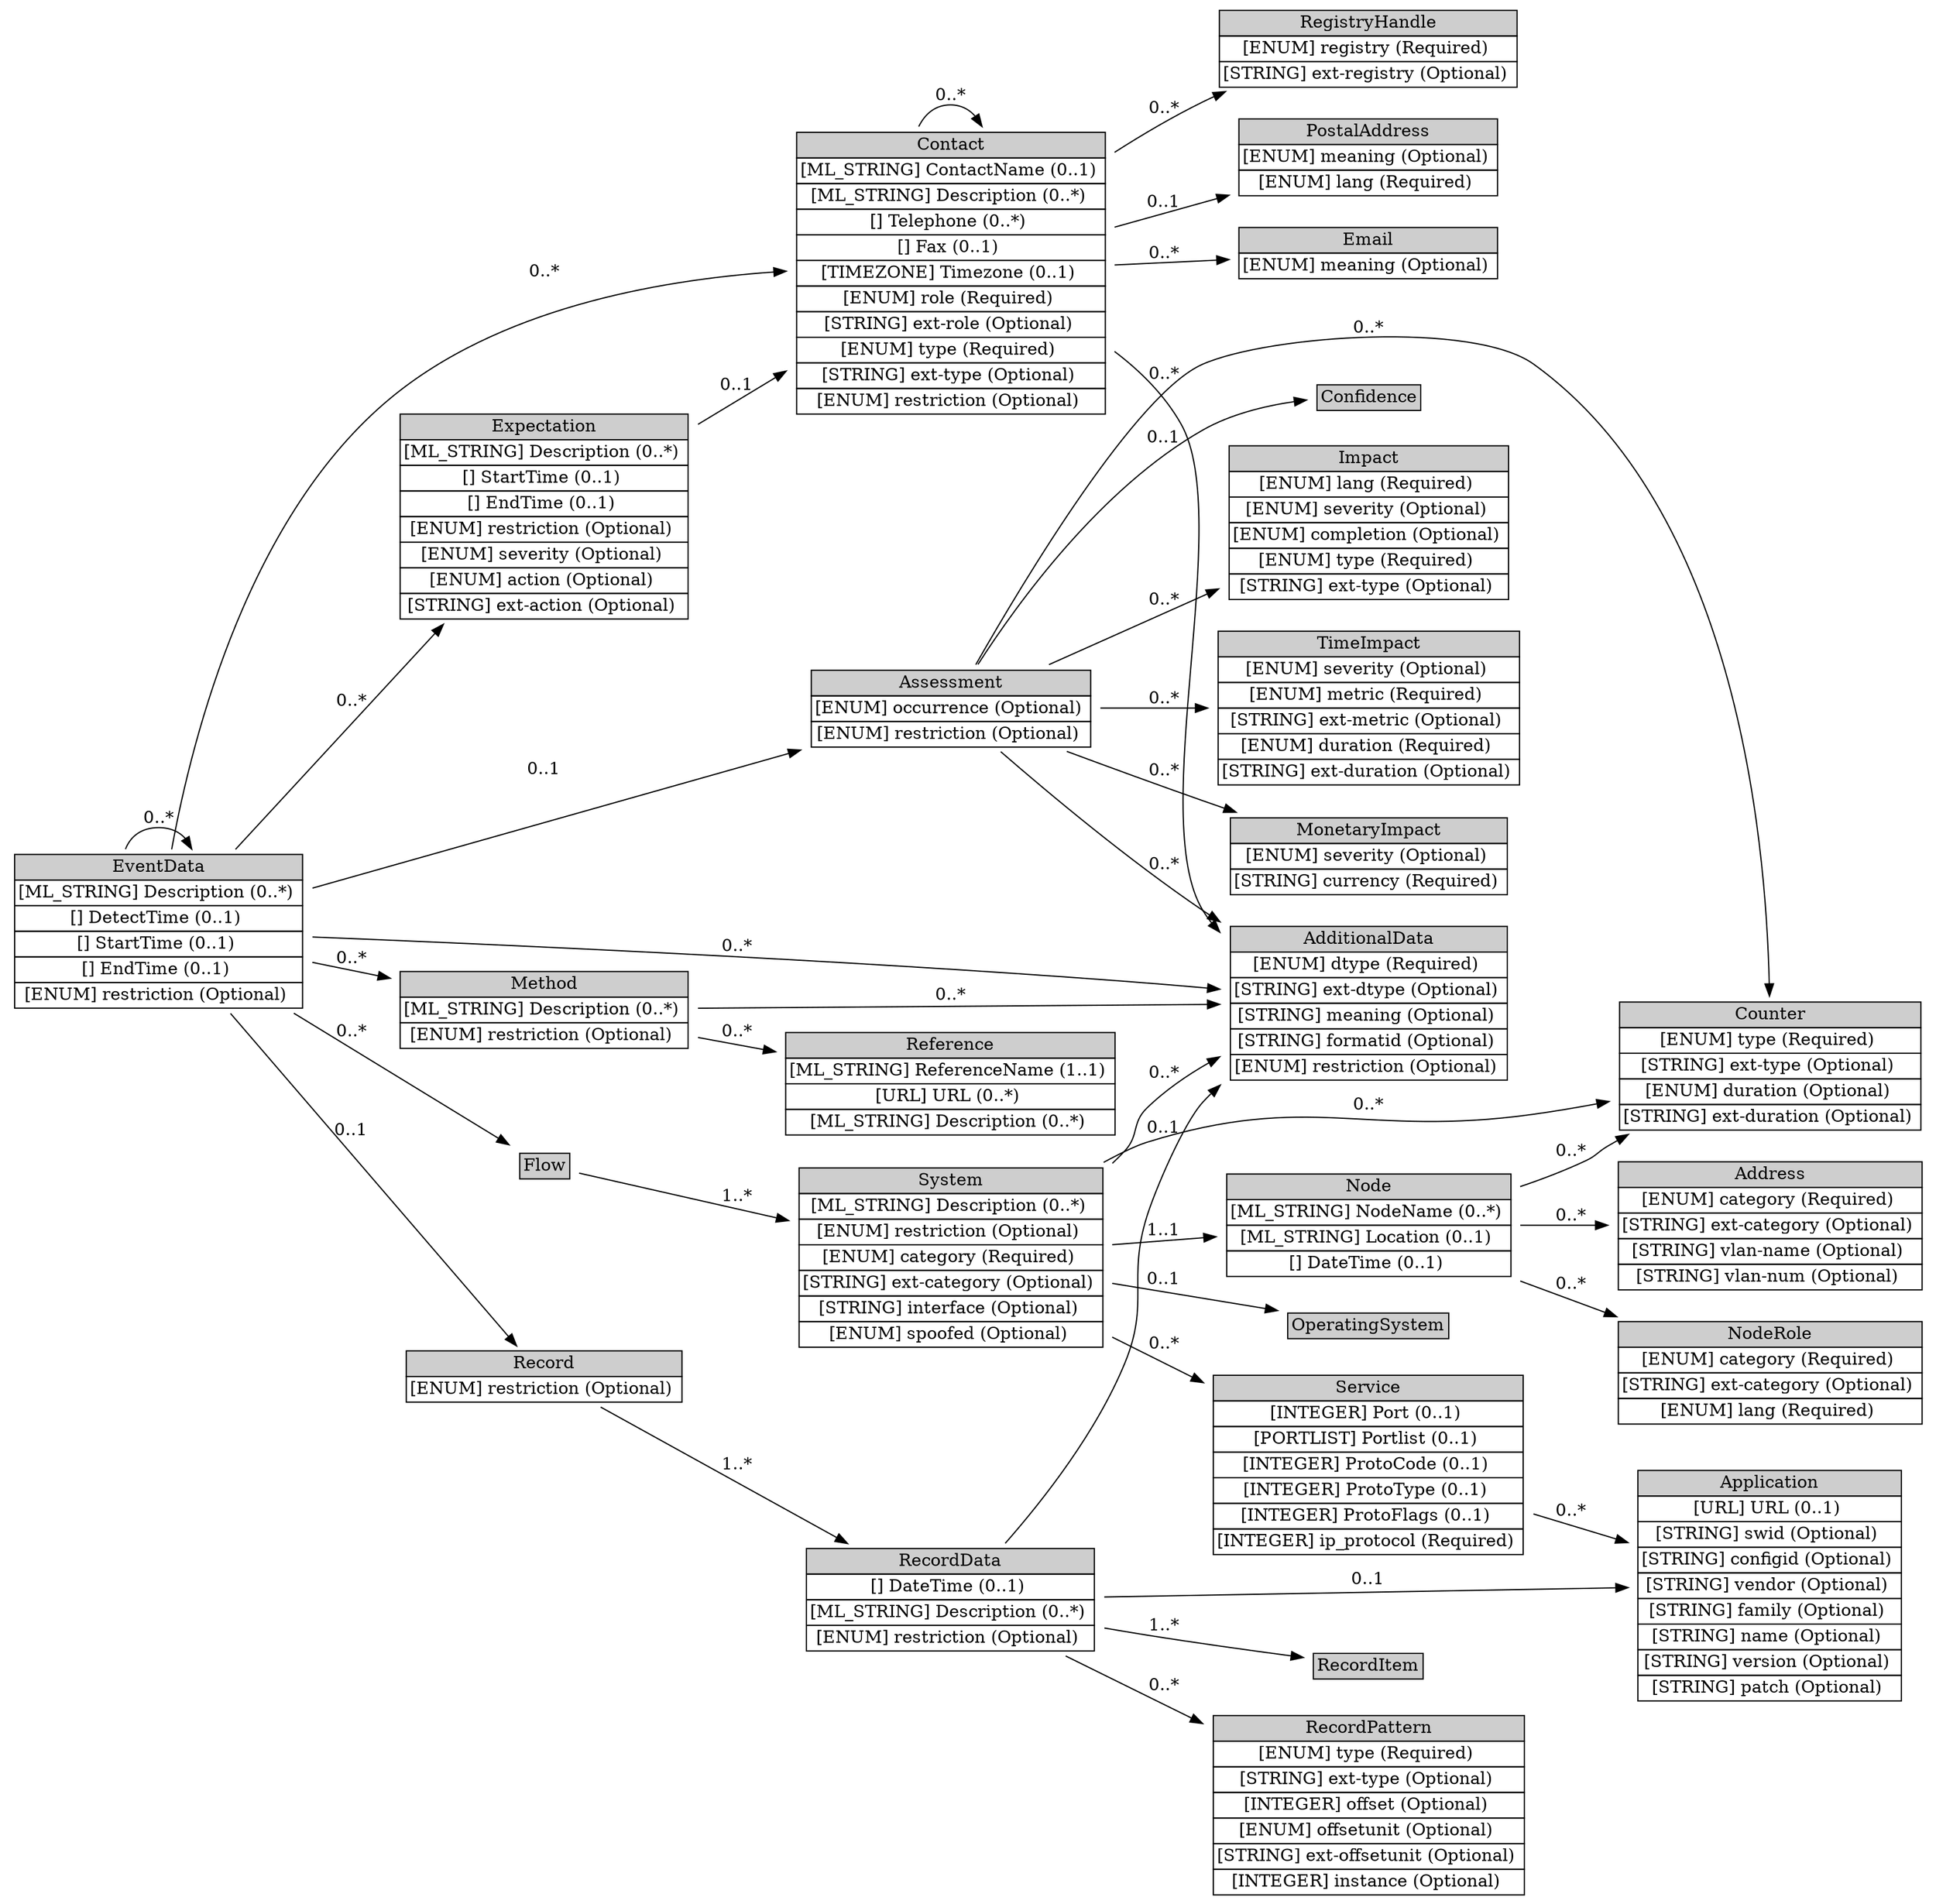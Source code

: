 digraph EventData {
	graph [rankdir=LR];
	node [label="\N"];
	graph [bb="0,0,1542,1506"];
	EventData [label=<<table BORDER="0" CELLBORDER="1" CELLSPACING="0"> <tr > <td BGCOLOR="#CECECE" HREF="#" TITLE="The EventData class describes a particular event of the incident for a given set of hosts or networks. This description includes the systems from which the activity originated and those targeted, an assessment of the techniques used by the intruder, the impact of the activity on the organization, and any forensic evidence discovered. ">EventData</td> </tr>" %<tr><td HREF="#" TITLE="A free-form textual description of the event.">[ML_STRING] Description (0..*) </td></tr>%<tr><td HREF="#" TITLE="The time the event was detected.">[] DetectTime (0..1) </td></tr>%<tr><td HREF="#" TITLE="The time the event started.">[] StartTime (0..1) </td></tr>%<tr><td HREF="#" TITLE="The time the event ended.">[] EndTime (0..1) </td></tr>%<tr><td HREF="#" TITLE="This attribute is defined in Section 3.2.">[ENUM] restriction (Optional) </td></tr>%</table>>, shape=plaintext, pos="122,779", width="3.3611", height="1.7917"];
	Contact [label=<<table BORDER="0" CELLBORDER="1" CELLSPACING="0"> <tr > <td BGCOLOR="#CECECE" HREF="#" TITLE="The Contact class describes contact information for organizations and personnel involved in the incident. This class allows for the naming of the involved party, specifying contact information for them, and identifying their role in the incident. ">Contact</td> </tr>" %<tr><td HREF="#" TITLE="The name of the contact.  The contact may either be an organization or a person.  The type attribute disambiguates the semantics.">[ML_STRING] ContactName (0..1) </td></tr>%<tr><td HREF="#" TITLE="A free-form description of this contact.  In the case of a person, this is often the organizational title of the individual.">[ML_STRING] Description (0..*) </td></tr>%<tr><td HREF="#" TITLE="The telephone number of the contact.">[] Telephone (0..*) </td></tr>%<tr><td HREF="#" TITLE="The facsimile telephone number of the contact.">[] Fax (0..1) </td></tr>%<tr><td HREF="#" TITLE="The timezone in which the contact resides formatted according to Section 2.9.">[TIMEZONE] Timezone (0..1) </td></tr>%<tr><td HREF="#" TITLE="Indicates the role the contact fulfills.  This attribute is defined as an enumerated list:">[ENUM] role (Required) </td></tr>%<tr><td HREF="#" TITLE="A means by which to extend the role attribute. See Section 5.1.">[STRING] ext-role (Optional) </td></tr>%<tr><td HREF="#" TITLE="Indicates the type of contact being described. This attribute is defined as an enumerated list:">[ENUM] type (Required) </td></tr>%<tr><td HREF="#" TITLE="A means by which to extend the type attribute. See Section 5.1.">[STRING] ext-type (Optional) </td></tr>%<tr><td HREF="#" TITLE="This attribute is defined in Section 3.2.">[ENUM] restriction (Optional) </td></tr>%</table>>, shape=plaintext, pos="754,1297", width="3.6111", height="3.1806"];
	RegistryHandle [label=<<table BORDER="0" CELLBORDER="1" CELLSPACING="0"> <tr > <td BGCOLOR="#CECECE" HREF="#" TITLE="The RegistryHandle class represents a handle into an Internet registry or community-specific database. The handle is specified in the element content and the type attribute specifies the database. ">RegistryHandle</td> </tr>" %<tr><td HREF="#" TITLE="The database to which the handle belongs.  The default value is &#39;local&#39;.  The possible values are:">[ENUM] registry (Required) </td></tr>%<tr><td HREF="#" TITLE="A means by which to extend the registry attribute.  See Section 5.1.">[STRING] ext-registry (Optional) </td></tr>%</table>>, shape=plaintext, pos="1089,1472", width="3.5", height="0.95833"];
	PostalAddress [label=<<table BORDER="0" CELLBORDER="1" CELLSPACING="0"> <tr > <td BGCOLOR="#CECECE" HREF="#" TITLE="The PostalAddress class specifies a postal address formatted according to the POSTAL data type (Section 2.11). ">PostalAddress</td> </tr>" %<tr><td HREF="#" TITLE="A free-form description of the element content.">[ENUM] meaning (Optional) </td></tr>%<tr><td HREF="#" TITLE="A valid language code per RFC 4646 [7] constrained by the definition of &quot;xs:language&quot;.  The interpretation of this code is described in Section 6.">[ENUM] lang (Required) </td></tr>%</table>>, shape=plaintext, pos="1089,1386", width="3.0278", height="0.95833"];
	Email [label=<<table BORDER="0" CELLBORDER="1" CELLSPACING="0"> <tr > <td BGCOLOR="#CECECE" HREF="#" TITLE="The Email class specifies an email address formatted according to EMAIL data type (Section 2.14). ">Email</td> </tr>" %<tr><td HREF="#" TITLE="A free-form description of the element content (e.g., hours of coverage for a given number).">[ENUM] meaning (Optional) </td></tr>%</table>>, shape=plaintext, pos="1089,1310", width="3.0278", height="0.68056"];
	AdditionalData [label=<<table BORDER="0" CELLBORDER="1" CELLSPACING="0"> <tr > <td BGCOLOR="#CECECE" HREF="#" TITLE="The AdditionalData class serves as an extension mechanism for information not otherwise represented in the data model. For relatively simple information, atomic data types (e.g., integers, strings) are provided with a mechanism to annotate their meaning. The class can also be used to extend the data model (and the associated Schema) to support proprietary extensions by encapsulating entire XML documents conforming to another Schema (e.g., IDMEF). A detailed discussion for extending the data model and the schema can be found in Section 5. ">AdditionalData</td> </tr>" %<tr><td HREF="#" TITLE="The data type of the element content.  The permitted values for this attribute are shown below.  The default value is &quot;string&quot;.">[ENUM] dtype (Required) </td></tr>%<tr><td HREF="#" TITLE="A means by which to extend the dtype attribute.  See Section 5.1.">[STRING] ext-dtype (Optional) </td></tr>%<tr><td HREF="#" TITLE="A free-form description of the element content.">[STRING] meaning (Optional) </td></tr>%<tr><td HREF="#" TITLE="An identifier referencing the format and semantics of the element content.">[STRING] formatid (Optional) </td></tr>%<tr><td HREF="#" TITLE="This attribute has been defined in Section 3.2.">[ENUM] restriction (Optional) </td></tr>%</table>>, shape=plaintext, pos="1089,716", width="3.2778", height="1.7917"];
	Assessment [label=<<table BORDER="0" CELLBORDER="1" CELLSPACING="0"> <tr > <td BGCOLOR="#CECECE" HREF="#" TITLE="The Assessment class describes the technical and non-technical repercussions of the incident on the CSIRT&#39;s constituency. ">Assessment</td> </tr>" %<tr><td HREF="#" TITLE="Specifies whether the assessment is describing actual or potential outcomes.  The default is &quot;actual&quot; and is assumed if not specified.">[ENUM] occurrence (Optional) </td></tr>%<tr><td HREF="#" TITLE="This attribute is defined in Section 3.2.">[ENUM] restriction (Optional) </td></tr>%</table>>, shape=plaintext, pos="754,948", width="3.25", height="0.95833"];
	Impact [label=<<table BORDER="0" CELLBORDER="1" CELLSPACING="0"> <tr > <td BGCOLOR="#CECECE" HREF="#" TITLE="The Impact class allows for categorizing and describing the technical impact of the incident on the network of an organization. ">Impact</td> </tr>" %<tr><td HREF="#" TITLE="A valid language code per RFC 4646 [7] constrained by the definition of &quot;xs:language&quot;.  The interpretation of this code is described in Section 6.">[ENUM] lang (Required) </td></tr>%<tr><td HREF="#" TITLE="An estimate of the relative severity of the activity.  The permitted values are shown below.  There is no default value.">[ENUM] severity (Optional) </td></tr>%<tr><td HREF="#" TITLE="An indication whether the described activity was successful.  The permitted values are shown below.  There is no default value.">[ENUM] completion (Optional) </td></tr>%<tr><td HREF="#" TITLE="Classifies the malicious activity into incident categories.  The permitted values are shown below.  The default value is &quot;other&quot;.">[ENUM] type (Required) </td></tr>%<tr><td HREF="#" TITLE="A means by which to extend the type attribute. See Section 5.1.">[STRING] ext-type (Optional) </td></tr>%</table>>, shape=plaintext, pos="1089,1094", width="3.25", height="1.7917"];
	TimeImpact [label=<<table BORDER="0" CELLBORDER="1" CELLSPACING="0"> <tr > <td BGCOLOR="#CECECE" HREF="#" TITLE="The TimeImpact class describes the impact of the incident on an organization as a function of time. It provides a way to convey down time and recovery time. ">TimeImpact</td> </tr>" %<tr><td HREF="#" TITLE="An estimate of the relative severity of the activity.  The permitted values are shown below.  There is no default value.">[ENUM] severity (Optional) </td></tr>%<tr><td HREF="#" TITLE="Defines the metric in which the time is expressed.  The permitted values are shown below.  There is no default value.">[ENUM] metric (Required) </td></tr>%<tr><td HREF="#" TITLE="A means by which to extend the metric attribute.  See Section 5.1.">[STRING] ext-metric (Optional) </td></tr>%<tr><td HREF="#" TITLE="Defines a unit of time, that when combined with the metric attribute, fully describes a metric of impact that will be conveyed in the element content.  The permitted values are shown below.  The default value is &quot;hour&quot;.">[ENUM] duration (Required) </td></tr>%<tr><td HREF="#" TITLE="A means by which to extend the duration attribute.  See Section 5.1.">[STRING] ext-duration (Optional) </td></tr>%</table>>, shape=plaintext, pos="1089,948", width="3.5556", height="1.7917"];
	MonetaryImpact [label=<<table BORDER="0" CELLBORDER="1" CELLSPACING="0"> <tr > <td BGCOLOR="#CECECE" HREF="#" TITLE="The MonetaryImpact class describes the financial impact of the activity on an organization. For example, this impact may consider losses due to the cost of the investigation or recovery, diminished ">MonetaryImpact</td> </tr>" %<tr><td HREF="#" TITLE="An estimate of the relative severity of the activity.  The permitted values are shown below.  There is no default value.">[ENUM] severity (Optional) </td></tr>%<tr><td HREF="#" TITLE="Defines the currency in which the monetary impact is expressed.  The permitted values are defined in ISO 4217:2001, Codes for the representation of currencies and funds [14].  There is no default value.">[STRING] currency (Required) </td></tr>%</table>>, shape=plaintext, pos="1089,832", width="3.2222", height="0.95833"];
	Counter [label=<<table BORDER="0" CELLBORDER="1" CELLSPACING="0"> <tr > <td BGCOLOR="#CECECE" HREF="#" TITLE="The Counter class summarize multiple occurrences of some event, or conveys counts or rates on various features (e.g., packets, sessions, events). ">Counter</td> </tr>" %<tr><td HREF="#" TITLE="Specifies the units of the element content.">[ENUM] type (Required) </td></tr>%<tr><td HREF="#" TITLE="A means by which to extend the type attribute. See Section 5.1.">[STRING] ext-type (Optional) </td></tr>%<tr><td HREF="#" TITLE="If present, the Counter class represents a rate rather than a count over the entire event.  In that case, this attribute specifies the denominator of the rate (where the type attribute specified the nominator).  The possible values of this attribute are defined in Section 3.10.2">[ENUM] duration (Optional) </td></tr>%<tr><td HREF="#" TITLE="A means by which to extend the duration attribute.  See Section 5.1.">[STRING] ext-duration (Optional) </td></tr>%</table>>, shape=plaintext, pos="1413,663", width="3.5556", height="1.5139"];
	Confidence [label=<<table BORDER="0" CELLBORDER="1" CELLSPACING="0"> <tr > <td BGCOLOR="#CECECE" HREF="#" TITLE="The Confidence class represents a best estimate of the validity and accuracy of the described impact (see Section 3.10) of the incident activity. This estimate can be expressed as a category or a numeric calculation. ">Confidence</td> </tr>" %</table>>, shape=plaintext, pos="1089,1194", width="1.3611", height="0.5"];
	Method [label=<<table BORDER="0" CELLBORDER="1" CELLSPACING="0"> <tr > <td BGCOLOR="#CECECE" HREF="#" TITLE="The Method class describes the methodology used by the intruder to perpetrate the events of the incident. This class consists of a list of references describing the attack method and a free form description of the technique. ">Method</td> </tr>" %<tr><td HREF="#" TITLE="A free-form text description of the methodology used by the intruder.">[ML_STRING] Description (0..*) </td></tr>%<tr><td HREF="#" TITLE="This attribute is defined in Section 3.2.">[ENUM] restriction (Optional) </td></tr>%</table>>, shape=plaintext, pos="430,717", width="3.3611", height="0.95833"];
	Reference [label=<<table BORDER="0" CELLBORDER="1" CELLSPACING="0"> <tr > <td BGCOLOR="#CECECE" HREF="#" TITLE="The Reference class is a reference to a vulnerability, IDS alert, malware sample, advisory, or attack technique. A reference consists of a name, a URL to this reference, and an optional description. ">Reference</td> </tr>" %<tr><td HREF="#" TITLE="Name of the reference.">[ML_STRING] ReferenceName (1..1) </td></tr>%<tr><td HREF="#" TITLE="A URL associated with the reference.">[URL] URL (0..*) </td></tr>%<tr><td HREF="#" TITLE="A free-form text description of this reference.">[ML_STRING] Description (0..*) </td></tr>%</table>>, shape=plaintext, pos="754,654", width="3.8056", height="1.2361"];
	Flow [label=<<table BORDER="0" CELLBORDER="1" CELLSPACING="0"> <tr > <td BGCOLOR="#CECECE" HREF="#" TITLE="The Flow class groups related the source and target hosts. ">Flow</td> </tr>" %</table>>, shape=plaintext, pos="430,583", width="0.77778", height="0.5"];
	System [label=<<table BORDER="0" CELLBORDER="1" CELLSPACING="0"> <tr > <td BGCOLOR="#CECECE" HREF="#" TITLE="The System class describes a system or network involved in an event. The systems or networks represented by this class are categorized according to the role they played in the incident through the category attribute. The value of this category attribute dictates the semantics of the aggregated classes in the System class. If the category attribute has a value of &quot;source&quot;, then the aggregated classes denote the machine and service from which the activity is originating. With a category attribute value of &quot;target&quot; or &quot;intermediary&quot;, then the machine or service is the one targeted in the activity. A value of &quot;sensor&quot; dictates that this System was part of an instrumentation to monitor the network. ">System</td> </tr>" %<tr><td HREF="#" TITLE="A free-form text description of the System.">[ML_STRING] Description (0..*) </td></tr>%<tr><td HREF="#" TITLE="This attribute is defined in Section 3.2.">[ENUM] restriction (Optional) </td></tr>%<tr><td HREF="#" TITLE="Classifies the role the host or network played in the incident.  The possible values are:">[ENUM] category (Required) </td></tr>%<tr><td HREF="#" TITLE="A means by which to extend the category attribute.  See Section 5.1.">[STRING] ext-category (Optional) </td></tr>%<tr><td HREF="#" TITLE="Specifies the interface on which the event(s) on this System originated.  If the Node class specifies a network rather than a host, this attribute has no meaning.">[STRING] interface (Optional) </td></tr>%<tr><td HREF="#" TITLE="An indication of confidence in whether this System was the true target or attacking host.  The permitted values for this attribute are shown below.  The default value is &quot;unknown&quot;.">[ENUM] spoofed (Optional) </td></tr>%</table>>, shape=plaintext, pos="754,518", width="3.5833", height="2.0694"];
	"Node" [label=<<table BORDER="0" CELLBORDER="1" CELLSPACING="0"> <tr > <td BGCOLOR="#CECECE" HREF="#" TITLE="The Node class names a system (e.g., PC, router) or network. ">Node</td> </tr>" %<tr><td HREF="#" TITLE="The name of the Node (e.g., fully qualified domain name).  This information MUST be provided if no Address information is given.">[ML_STRING] NodeName (0..*) </td></tr>%<tr><td HREF="#" TITLE="A free-from description of the physical location of the equipment.">[ML_STRING] Location (0..1) </td></tr>%<tr><td HREF="#" TITLE="A timestamp of when the resolution between the name and address was performed.  This information SHOULD be provided if both an Address and NodeName are specified.">[] DateTime (0..1) </td></tr>%</table>>, shape=plaintext, pos="1089,537", width="3.3333", height="1.2361"];
	Address [label=<<table BORDER="0" CELLBORDER="1" CELLSPACING="0"> <tr > <td BGCOLOR="#CECECE" HREF="#" TITLE="The Address class represents a hardware (layer-2), network (layer-3), or application (layer-7) address. ">Address</td> </tr>" %<tr><td HREF="#" TITLE="The type of address represented.  The permitted values for this attribute are shown below.  The default value is &quot;ipv4-addr&quot;.">[ENUM] category (Required) </td></tr>%<tr><td HREF="#" TITLE="A means by which to extend the category attribute.  See Section 5.1.">[STRING] ext-category (Optional) </td></tr>%<tr><td HREF="#" TITLE="The name of the Virtual LAN to which the address belongs.">[STRING] vlan-name (Optional) </td></tr>%<tr><td HREF="#" TITLE="The number of the Virtual LAN to which the address belongs.">[STRING] vlan-num (Optional) </td></tr>%</table>>, shape=plaintext, pos="1413,537", width="3.5833", height="1.5139"];
	NodeRole [label=<<table BORDER="0" CELLBORDER="1" CELLSPACING="0"> <tr > <td BGCOLOR="#CECECE" HREF="#" TITLE="The NodeRole class describes the intended function performed by a particular host. ">NodeRole</td> </tr>" %<tr><td HREF="#" TITLE="Functionality provided by a node.">[ENUM] category (Required) </td></tr>%<tr><td HREF="#" TITLE="A means by which to extend the category attribute.  See Section 5.1.">[STRING] ext-category (Optional) </td></tr>%<tr><td HREF="#" TITLE="A valid language code per RFC 4646 [7] constrained by the definition of &quot;xs:language&quot;.  The interpretation of this code is described in Section 6.">[ENUM] lang (Required) </td></tr>%</table>>, shape=plaintext, pos="1413,421", width="3.5833", height="1.2361"];
	Service [label=<<table BORDER="0" CELLBORDER="1" CELLSPACING="0"> <tr > <td BGCOLOR="#CECECE" HREF="#" TITLE="The Service class describes a network service of a host or network. The service is identified by specific port or list of ports, along with the application listening on that port. ">Service</td> </tr>" %<tr><td HREF="#" TITLE="A port number.">[INTEGER] Port (0..1) </td></tr>%<tr><td HREF="#" TITLE="A list of port numbers formatted according to Section 2.10.">[PORTLIST] Portlist (0..1) </td></tr>%<tr><td HREF="#" TITLE="A layer-4 protocol-specific code field (e.g., ICMP code field).">[INTEGER] ProtoCode (0..1) </td></tr>%<tr><td HREF="#" TITLE="A layer-4 protocol specific type field (e.g., ICMP type field).">[INTEGER] ProtoType (0..1) </td></tr>%<tr><td HREF="#" TITLE="A layer-4 protocol specific flag field (e.g., TCP flag field).">[INTEGER] ProtoFlags (0..1) </td></tr>%<tr><td HREF="#" TITLE="The IANA protocol number.">[INTEGER] ip_protocol (Required) </td></tr>%</table>>, shape=plaintext, pos="1089,347", width="3.5556", height="2.0694"];
	Application [label=<<table BORDER="0" CELLBORDER="1" CELLSPACING="0"> <tr > <td BGCOLOR="#CECECE" HREF="#" TITLE="The Application class describes an application running on a System providing a Service. ">Application</td> </tr>" %<tr><td HREF="#" TITLE="A URL describing the application.">[URL] URL (0..1) </td></tr>%<tr><td HREF="#" TITLE="An identifier that can be used to reference this software.">[STRING] swid (Optional) </td></tr>%<tr><td HREF="#" TITLE="An identifier that can be used to reference a particular configuration of this software.">[STRING] configid (Optional) </td></tr>%<tr><td HREF="#" TITLE="Vendor name of the software.">[STRING] vendor (Optional) </td></tr>%<tr><td HREF="#" TITLE="Family of the software.">[STRING] family (Optional) </td></tr>%<tr><td HREF="#" TITLE="Name of the software.">[STRING] name (Optional) </td></tr>%<tr><td HREF="#" TITLE="Version of the software.">[STRING] version (Optional) </td></tr>%<tr><td HREF="#" TITLE="Patch or service pack level of the software.">[STRING] patch (Optional) </td></tr>%</table>>, shape=plaintext, pos="1413,252", width="3.0833", height="2.625"];
	OperatingSystem [label=<<table BORDER="0" CELLBORDER="1" CELLSPACING="0"> <tr > <td BGCOLOR="#CECECE" HREF="#" TITLE="The OperatingSystem class describes the operating system running on a System. The definition is identical to the Application class (Section 3.17.1). ">OperatingSystem</td> </tr>" %</table>>, shape=plaintext, pos="1089,457", width=2, height="0.5"];
	Expectation [label=<<table BORDER="0" CELLBORDER="1" CELLSPACING="0"> <tr > <td BGCOLOR="#CECECE" HREF="#" TITLE="The Expectation class conveys to the recipient of the IODEF document the actions the sender is requesting. The scope of the requested action is limited to purview of the EventData class in which this class is aggregated. ">Expectation</td> </tr>" %<tr><td HREF="#" TITLE="A free-form description of the desired action(s).">[ML_STRING] Description (0..*) </td></tr>%<tr><td HREF="#" TITLE="The time at which the action should be performed.  A timestamp that is earlier than the ReportTime specified in the Incident class denotes that the expectation should be fulfilled as soon as possible.  The absence of this element leaves the execution of the expectation to the discretion of the recipient.">[] StartTime (0..1) </td></tr>%<tr><td HREF="#" TITLE="The time by which the action should be completed. If the action is not carried out by this time, it should no longer be performed.">[] EndTime (0..1) </td></tr>%<tr><td HREF="#" TITLE="This attribute is defined in Section 3.2.">[ENUM] restriction (Optional) </td></tr>%<tr><td HREF="#" TITLE="Indicates the desired priority of the action. This attribute is an enumerated list with no default value, and the semantics of these relative measures are context dependent.">[ENUM] severity (Optional) </td></tr>%<tr><td HREF="#" TITLE="Classifies the type of action requested.  This attribute is an enumerated list with no default value.">[ENUM] action (Optional) </td></tr>%<tr><td HREF="#" TITLE="A means by which to extend the action attribute.  See Section 5.1.">[STRING] ext-action (Optional) </td></tr>%</table>>, shape=plaintext, pos="430,1089", width="3.3611", height="2.3472"];
	Record [label=<<table BORDER="0" CELLBORDER="1" CELLSPACING="0"> <tr > <td BGCOLOR="#CECECE" HREF="#" TITLE="The Record class is a container class for log and audit data that provides supportive information about the incident. The source of this data will often be the output of monitoring tools. These logs should substantiate the activity described in the document. ">Record</td> </tr>" %<tr><td HREF="#" TITLE="This attribute has been defined in Section 3.2.">[ENUM] restriction (Optional) </td></tr>%</table>>, shape=plaintext, pos="430,354", width="3.1667", height="0.68056"];
	RecordData [label=<<table BORDER="0" CELLBORDER="1" CELLSPACING="0"> <tr > <td BGCOLOR="#CECECE" HREF="#" TITLE="The RecordData class groups log or audit data from a given sensor (e.g., IDS, firewall log) and provides a way to annotate the output. ">RecordData</td> </tr>" %<tr><td HREF="#" TITLE="Timestamp of the RecordItem data.">[] DateTime (0..1) </td></tr>%<tr><td HREF="#" TITLE="Free-form textual description of the provided RecordItem data.  At minimum, this description should convey the significance of the provided RecordItem data.">[ML_STRING] Description (0..*) </td></tr>%<tr><td HREF="#" TITLE="This attribute has been defined in Section 3.2.">[ENUM] restriction (Optional) </td></tr>%</table>>, shape=plaintext, pos="754,238", width="3.3611", height="1.2361"];
	RecordPattern [label=<<table BORDER="0" CELLBORDER="1" CELLSPACING="0"> <tr > <td BGCOLOR="#CECECE" HREF="#" TITLE="The RecordPattern class describes where in the content of the RecordItem relevant information can be found. It provides a way to reference subsets of information, identified by a pattern, in a large log file, audit trail, or forensic data. ">RecordPattern</td> </tr>" %<tr><td HREF="#" TITLE="Describes the type of pattern being specified in the element content.  The default is &quot;regex&quot;.">[ENUM] type (Required) </td></tr>%<tr><td HREF="#" TITLE="A means by which to extend the type attribute. See Section 5.1.">[STRING] ext-type (Optional) </td></tr>%<tr><td HREF="#" TITLE="Amount of units (determined by the offsetunit attribute) to seek into the RecordItem data before matching the pattern.">[INTEGER] offset (Optional) </td></tr>%<tr><td HREF="#" TITLE="Describes the units of the offset attribute. The default is &quot;line&quot;.">[ENUM] offsetunit (Optional) </td></tr>%<tr><td HREF="#" TITLE="A means by which to extend the offsetunit attribute.  See Section 5.1.">[STRING] ext-offsetunit (Optional) </td></tr>%<tr><td HREF="#" TITLE="Number of types to apply the specified pattern.">[INTEGER] instance (Optional) </td></tr>%</table>>, shape=plaintext, pos="1089,74", width="3.6667", height="2.0694"];
	RecordItem [label=<<table BORDER="0" CELLBORDER="1" CELLSPACING="0"> <tr > <td BGCOLOR="#CECECE" HREF="#" TITLE="The RecordItem class provides a way to incorporate relevant logs, audit trails, or forensic data to support the conclusions made during the course of analyzing the incident. The class supports both the direct encapsulation of the data, as well as, provides primitives to reference data stored elsewhere. ">RecordItem</td> </tr>" %</table>>, shape=plaintext, pos="1089,184", width="1.4167", height="0.5"];
	Contact -> RegistryHandle [label="0..*", pos="e,976.41,1438 884.72,1389.5 907.86,1403.8 932.19,1417.6 956,1429 959.59,1430.7 963.27,1432.4 967.01,1434", lp="924,1425.5"];
	Contact -> PostalAddress [label="0..1", pos="e,979.79,1357 884.96,1331.8 913.03,1339.2 942.54,1347.1 970.12,1354.4", lp="924,1352.5"];
	Contact -> Email [label="0..*", pos="e,979.79,1305.8 884.96,1302.1 912.91,1303.2 942.28,1304.3 969.76,1305.4", lp="924,1311.5"];
	Contact -> Contact [label="0..*", pos="e,779.77,1411.1 728.23,1411.1 733.46,1422 742.05,1429 754,1429 762.4,1429 769.15,1425.6 774.23,1419.7", lp="754,1437.5"];
	Contact -> AdditionalData [label="0..*", pos="e,970.27,771.11 884.68,1233.3 905.85,1217.2 925.05,1197.8 938,1175 980.37,1100.3 910.55,861.86 956,789 958.27,785.35 960.8,781.88\
 963.53,778.56", lp="924,1216.5"];
	EventData -> Contact [label="0..*", pos="e,623.36,1292.6 133.78,843.21 153.63,932.71 202.39,1093.9 308,1182 393.39,1253.2 517.63,1281 613.31,1291.5", lp="430,1289.5"];
	Assessment -> Impact [label="0..*", pos="e,971.93,1043 832.12,982.05 870.93,998.96 918.79,1019.8 962.64,1038.9", lp="924,1033.5"];
	Assessment -> TimeImpact [label="0..*", pos="e,960.48,948 871.17,948 896.76,948 924.09,948 950.43,948", lp="924,956.5"];
	Assessment -> MonetaryImpact [label="0..*", pos="e,982.54,866.06 846.03,913.99 880.44,901.48 919.93,887.35 956,875 961.52,873.11 967.17,871.2 972.88,869.29", lp="924,899.5"];
	Assessment -> Counter [label="0..*", pos="e,1402.7,717.08 773.14,982.05 812.34,1050.2 902.55,1198.9 956,1221 1010.6,1243.6 1173.9,1255.4 1222,1221 1304.4,1162.1 1373.5,860.96\
 1400.7,727.19", lp="1089,1250.5"];
	Assessment -> Confidence [label="0..1", pos="e,1039.4,1191.3 775.39,982.36 807.97,1031.6 874.88,1121.3 956,1167 978.18,1179.5 1005.3,1186.3 1029.3,1189.9", lp="924,1162.5"];
	Assessment -> AdditionalData [label="0..*", pos="e,970.2,779.89 793.16,914 832.83,880.33 896.63,828.27 956,789 957.87,787.76 959.77,786.52 961.69,785.29", lp="924,826.5"];
	EventData -> Assessment [label="0..1", pos="e,636.79,916.66 243.86,811.58 353.88,841.01 515.18,884.14 626.82,913.99", lp="430,902.5"];
	Method -> Reference [label="0..*", pos="e,616.24,680.79 551.57,693.36 569.45,689.88 588.04,686.27 606.38,682.7", lp="584,698.5"];
	Method -> AdditionalData [label="0..*", pos="e,970.29,716.18 551.64,716.82 667.64,716.64 841.73,716.38 960.09,716.2", lp="754,725.5"];
	EventData -> Method [label="0..*", pos="e,308.32,738.93 243.73,751.77 249.91,750.48 256.02,749.21 262,748 273.81,745.6 286.11,743.19 298.43,740.82", lp="276,756.5"];
	"Node" -> Address [label="0..*", pos="e,1283.8,537 1209.2,537 1230.2,537 1252.2,537 1273.6,537", lp="1253,545.5"];
	"Node" -> NodeRole [label="0..*", pos="e,1290,465.03 1209.2,493.97 1232.4,485.67 1256.8,476.93 1280.3,468.49", lp="1253,491.5"];
	"Node" -> Counter [label="0..*", pos="e,1299,608.97 1209.4,563.48 1228.8,569.68 1248.3,577.13 1266,586 1275.1,590.55 1275.4,594.64 1284,600 1286,601.23 1288,602.46 1290\
,603.68", lp="1253,594.5"];
	System -> "Node" [label="1..1", pos="e,968.82,530.18 883.04,525.32 907.83,526.72 933.8,528.2 958.63,529.61", lp="924,537.5"];
	Service -> Application [label="0..*", pos="e,1301.4,284.72 1217.5,309.32 1241.9,302.17 1267.3,294.71 1291.5,287.63", lp="1253,311.5"];
	System -> Service [label="0..*", pos="e,960.3,412.69 883.04,452.13 905.41,440.71 928.76,428.8 951.35,417.26", lp="924,446.5"];
	System -> OperatingSystem [label="0..1", pos="e,1016.7,470.16 883.04,494.5 924.49,486.96 969.25,478.8 1006.4,472.04", lp="924,498.5"];
	System -> Counter [label="0..*", pos="e,1284.4,635.94 879.34,592.04 889.5,596.26 899.79,600 910,603 1043.4,642.26 1084.2,607.64 1222,626 1238.9,628.26 1256.6,631.06 1274.1\
,634.12", lp="1089,634.5"];
	System -> AdditionalData [label="0..*", pos="e,970.14,671.73 882.43,592.01 885.74,594.94 888.94,597.93 892,601 902.99,612 898.48,620.55 910,631 925.11,644.71 942.82,656.63 961.12\
,666.85", lp="924,659.5"];
	Flow -> System [label="1..*", pos="e,624.79,543.92 458.75,577.23 494.04,570.15 556.38,557.65 614.71,545.94", lp="584,563.5"];
	EventData -> Flow [label="0..*", pos="e,401.42,601.19 222.85,714.82 281.16,677.72 351.06,633.24 392.93,606.59", lp="276,695.5"];
	Expectation -> Contact [label="0..1", pos="e,623.35,1213.1 551.57,1167 572.16,1180.3 593.69,1194.1 614.7,1207.6", lp="584,1201.5"];
	EventData -> Expectation [label="0..*", pos="e,346.37,1004.8 185.82,843.23 230.15,887.86 289.89,947.98 339.18,997.59", lp="276,952.5"];
	RecordData -> Application [label="0..1", pos="e,1301.4,248.95 875.7,240.11 970.16,241.8 1104.4,244.33 1222,247 1244.4,247.51 1268.3,248.1 1291.3,248.69", lp="1089,255.5"];
	RecordData -> RecordPattern [label="0..*", pos="e,956.44,138.9 844.21,193.84 875.88,178.33 912.27,160.52 947.13,143.45", lp="924,169.5"];
	RecordData -> RecordItem [label="1..*", pos="e,1037.9,189.62 875.64,212.99 887.23,210.86 898.83,208.83 910,207 949.12,200.61 993.29,194.92 1028,190.79", lp="924,215.5"];
	RecordData -> AdditionalData [label="0..1", pos="e,970.83,651.92 793.98,282.23 825.81,320.02 868.74,377.29 892,435 911.34,482.98 893.8,500.87 910,550 913.45,560.48 948.39,630.01\
 956,638 958.31,640.42 960.71,642.8 963.18,645.12", lp="924,615.5"];
	Record -> RecordData [label="1..*", pos="e,632.28,281.58 497.13,329.96 533.48,316.95 579.67,300.41 622.83,284.96", lp="584,311.5"];
	EventData -> Record [label="0..1", pos="e,412.57,378.05 168.44,714.91 235.16,622.85 355.68,456.55 406.45,386.5", lp="276,588.5"];
	EventData -> EventData [label="0..*", pos="e,148.72,843.29 95.284,843.29 99.108,853.79 108.01,861 122,861 131.62,861 138.83,857.59 143.64,852.05", lp="122,869.5"];
	EventData -> AdditionalData [label="0..*", pos="e,970.33,730.16 243.54,775.14 395.45,769.71 663.3,758.16 892,738 914.1,736.05 937.56,733.69 960.29,731.25", lp="584,769.5"];
}
